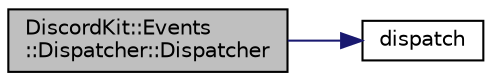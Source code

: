 digraph "DiscordKit::Events::Dispatcher::Dispatcher"
{
 // LATEX_PDF_SIZE
  edge [fontname="Helvetica",fontsize="10",labelfontname="Helvetica",labelfontsize="10"];
  node [fontname="Helvetica",fontsize="10",shape=record];
  rankdir="LR";
  Node1 [label="DiscordKit::Events\l::Dispatcher::Dispatcher",height=0.2,width=0.4,color="black", fillcolor="grey75", style="filled", fontcolor="black",tooltip=" "];
  Node1 -> Node2 [color="midnightblue",fontsize="10",style="solid",fontname="Helvetica"];
  Node2 [label="dispatch",height=0.2,width=0.4,color="black", fillcolor="white", style="filled",URL="$d6/db9/Dispatcher_8hpp.html#a6b7146bff9d8be83857a647ad3cc31a0",tooltip=" "];
}
